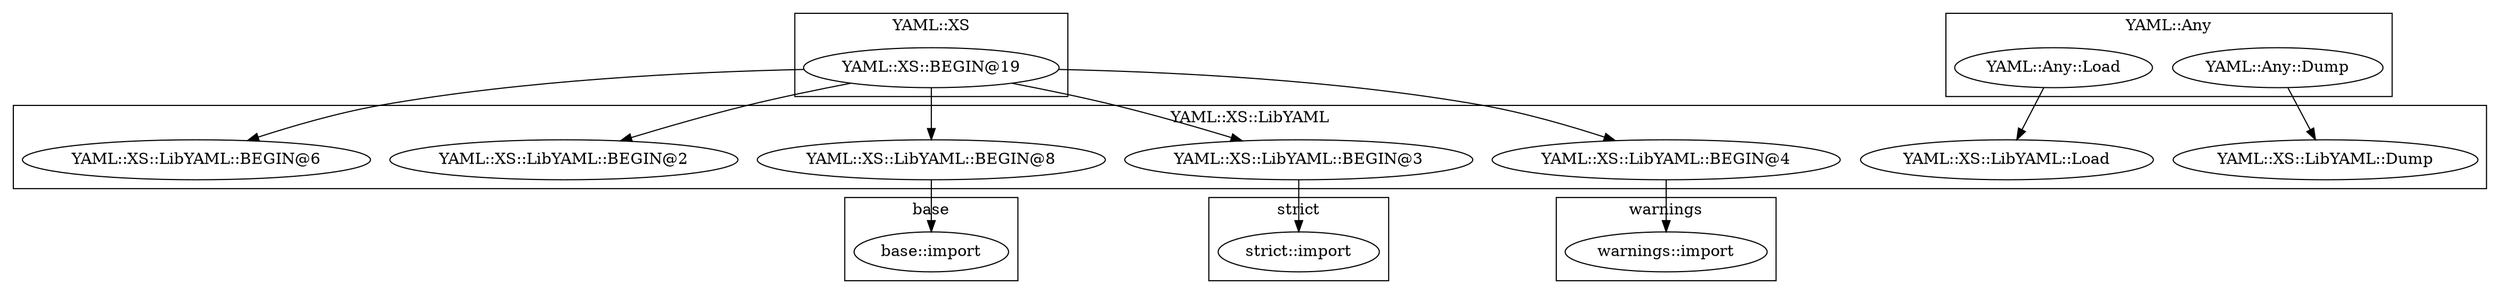 digraph {
graph [overlap=false]
subgraph cluster_YAML_XS {
	label="YAML::XS";
	"YAML::XS::BEGIN@19";
}
subgraph cluster_warnings {
	label="warnings";
	"warnings::import";
}
subgraph cluster_base {
	label="base";
	"base::import";
}
subgraph cluster_YAML_XS_LibYAML {
	label="YAML::XS::LibYAML";
	"YAML::XS::LibYAML::BEGIN@8";
	"YAML::XS::LibYAML::Load";
	"YAML::XS::LibYAML::BEGIN@3";
	"YAML::XS::LibYAML::Dump";
	"YAML::XS::LibYAML::BEGIN@6";
	"YAML::XS::LibYAML::BEGIN@4";
	"YAML::XS::LibYAML::BEGIN@2";
}
subgraph cluster_strict {
	label="strict";
	"strict::import";
}
subgraph cluster_YAML_Any {
	label="YAML::Any";
	"YAML::Any::Load";
	"YAML::Any::Dump";
}
"YAML::XS::BEGIN@19" -> "YAML::XS::LibYAML::BEGIN@2";
"YAML::XS::LibYAML::BEGIN@8" -> "base::import";
"YAML::XS::BEGIN@19" -> "YAML::XS::LibYAML::BEGIN@8";
"YAML::Any::Dump" -> "YAML::XS::LibYAML::Dump";
"YAML::XS::LibYAML::BEGIN@4" -> "warnings::import";
"YAML::Any::Load" -> "YAML::XS::LibYAML::Load";
"YAML::XS::BEGIN@19" -> "YAML::XS::LibYAML::BEGIN@3";
"YAML::XS::BEGIN@19" -> "YAML::XS::LibYAML::BEGIN@6";
"YAML::XS::BEGIN@19" -> "YAML::XS::LibYAML::BEGIN@4";
"YAML::XS::LibYAML::BEGIN@3" -> "strict::import";
}
